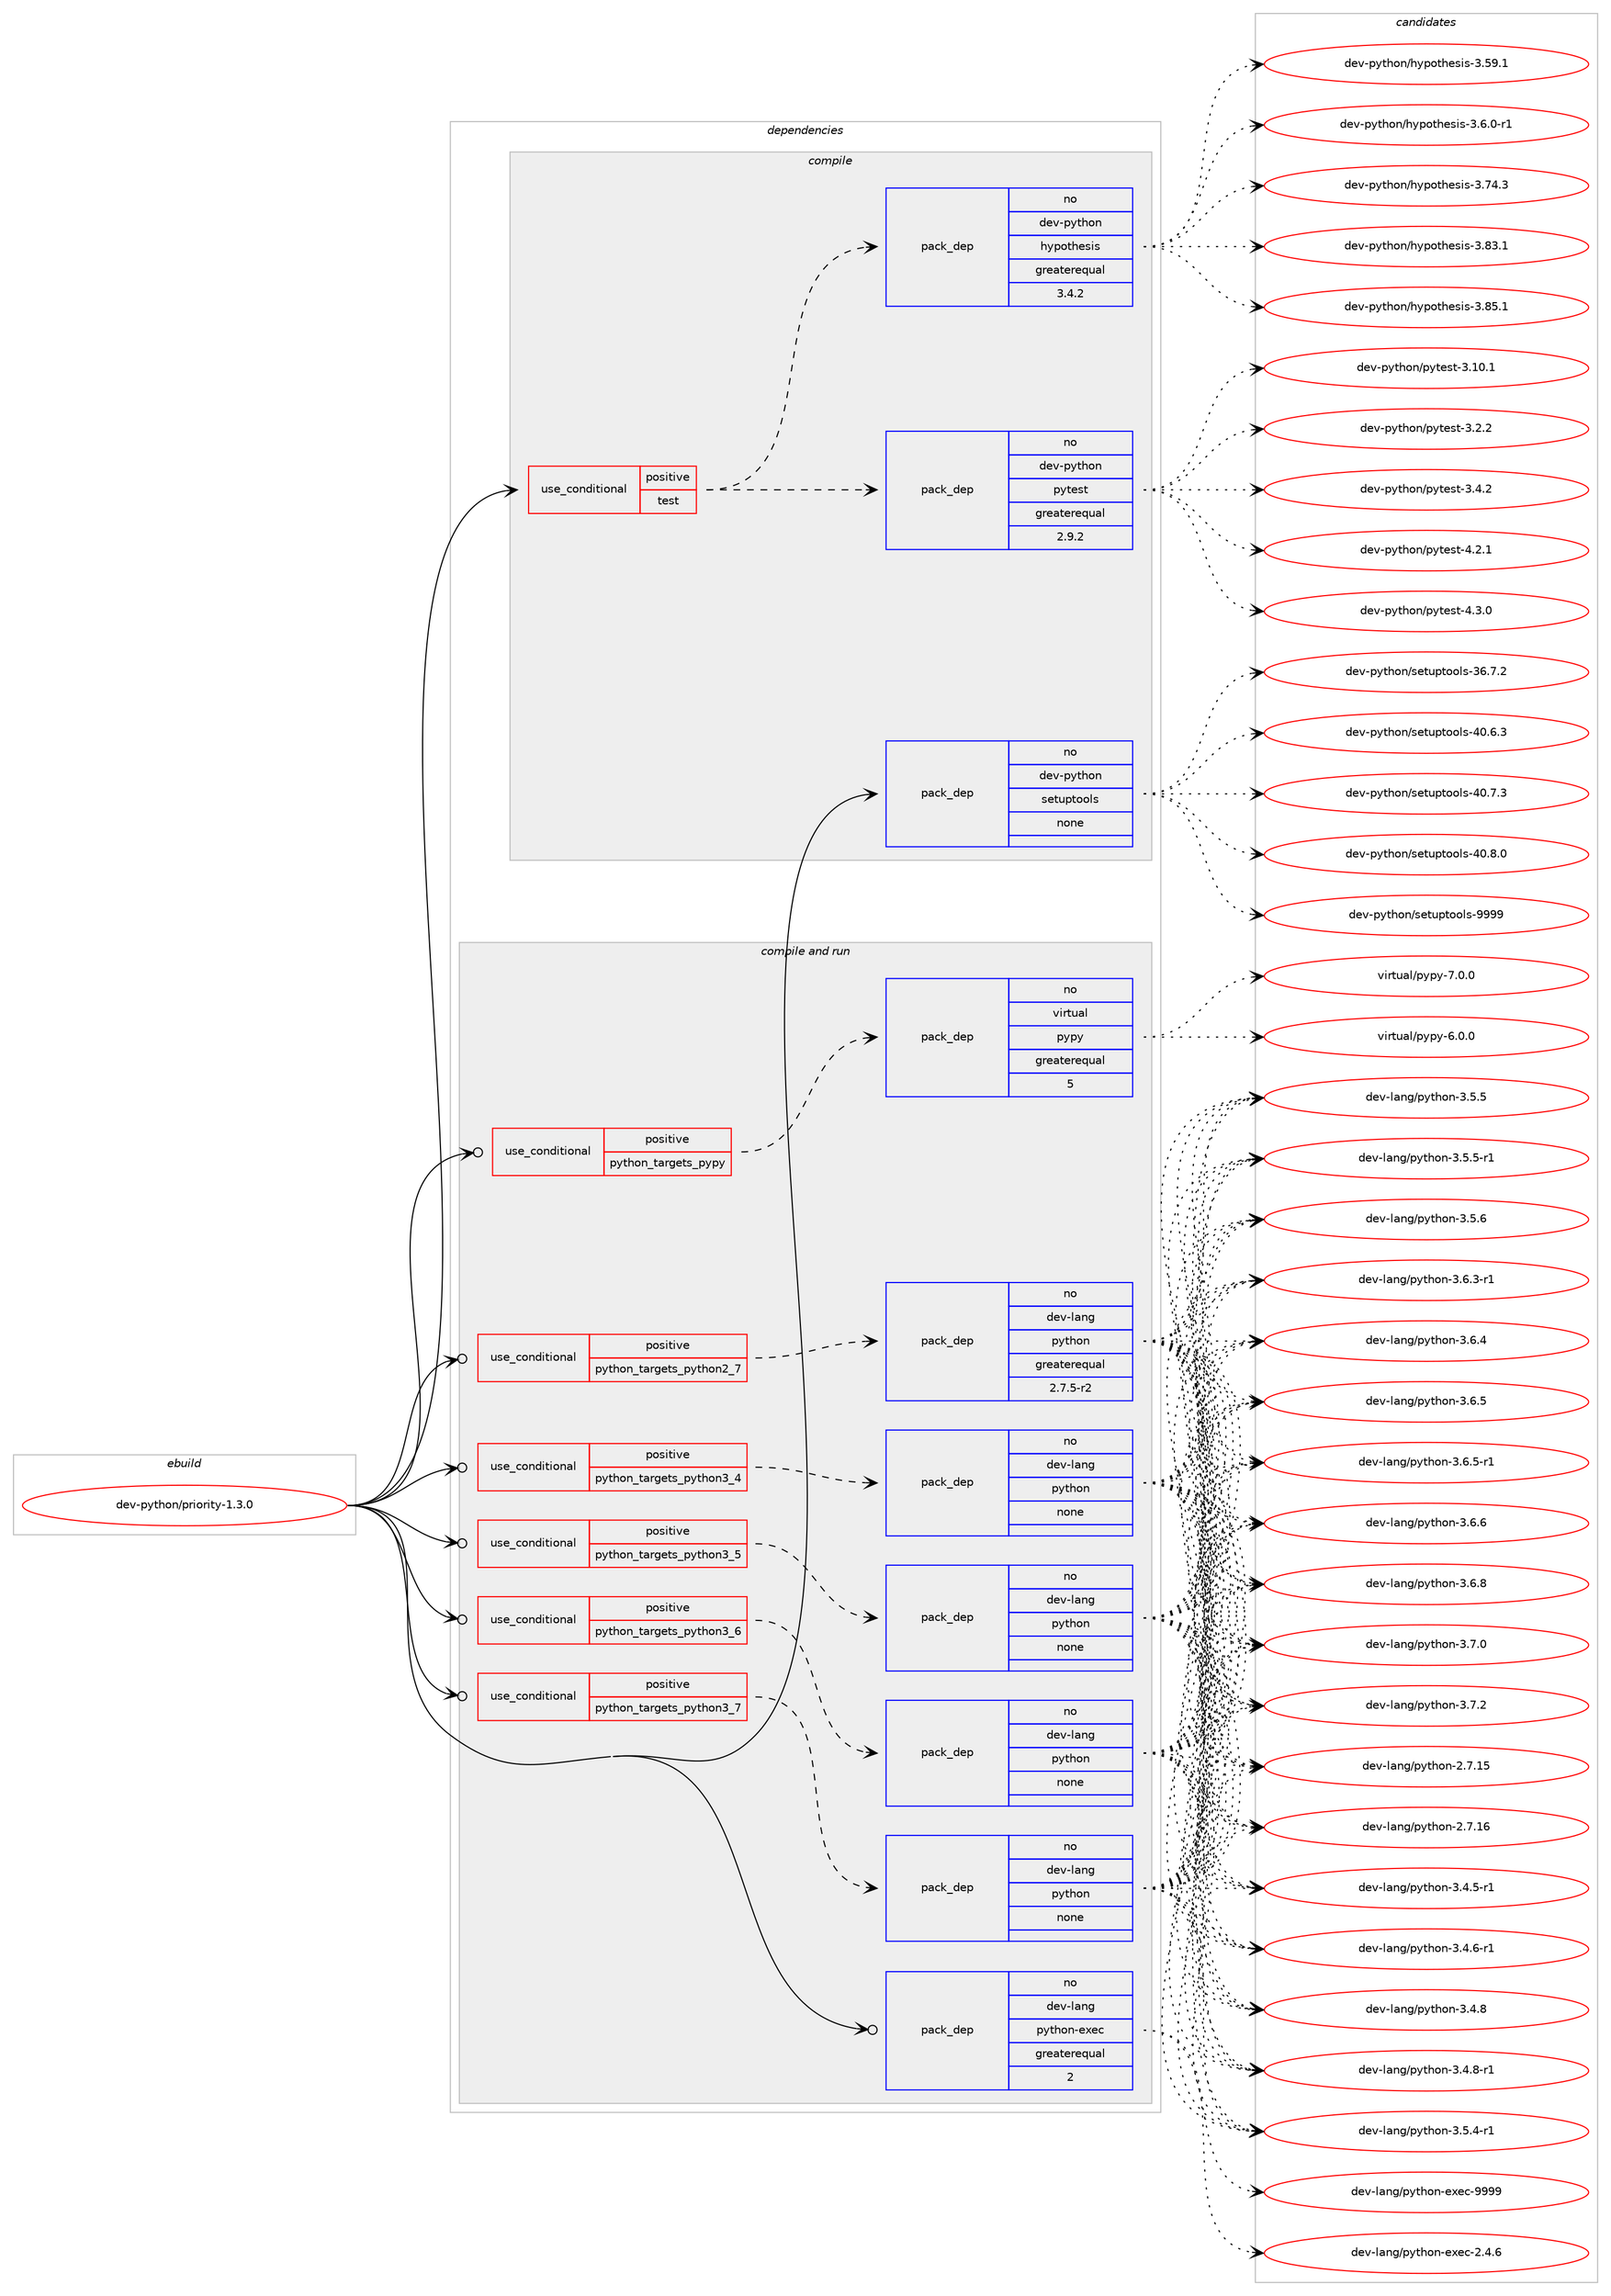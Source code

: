 digraph prolog {

# *************
# Graph options
# *************

newrank=true;
concentrate=true;
compound=true;
graph [rankdir=LR,fontname=Helvetica,fontsize=10,ranksep=1.5];#, ranksep=2.5, nodesep=0.2];
edge  [arrowhead=vee];
node  [fontname=Helvetica,fontsize=10];

# **********
# The ebuild
# **********

subgraph cluster_leftcol {
color=gray;
rank=same;
label=<<i>ebuild</i>>;
id [label="dev-python/priority-1.3.0", color=red, width=4, href="../dev-python/priority-1.3.0.svg"];
}

# ****************
# The dependencies
# ****************

subgraph cluster_midcol {
color=gray;
label=<<i>dependencies</i>>;
subgraph cluster_compile {
fillcolor="#eeeeee";
style=filled;
label=<<i>compile</i>>;
subgraph cond379804 {
dependency1426462 [label=<<TABLE BORDER="0" CELLBORDER="1" CELLSPACING="0" CELLPADDING="4"><TR><TD ROWSPAN="3" CELLPADDING="10">use_conditional</TD></TR><TR><TD>positive</TD></TR><TR><TD>test</TD></TR></TABLE>>, shape=none, color=red];
subgraph pack1023348 {
dependency1426463 [label=<<TABLE BORDER="0" CELLBORDER="1" CELLSPACING="0" CELLPADDING="4" WIDTH="220"><TR><TD ROWSPAN="6" CELLPADDING="30">pack_dep</TD></TR><TR><TD WIDTH="110">no</TD></TR><TR><TD>dev-python</TD></TR><TR><TD>pytest</TD></TR><TR><TD>greaterequal</TD></TR><TR><TD>2.9.2</TD></TR></TABLE>>, shape=none, color=blue];
}
dependency1426462:e -> dependency1426463:w [weight=20,style="dashed",arrowhead="vee"];
subgraph pack1023349 {
dependency1426464 [label=<<TABLE BORDER="0" CELLBORDER="1" CELLSPACING="0" CELLPADDING="4" WIDTH="220"><TR><TD ROWSPAN="6" CELLPADDING="30">pack_dep</TD></TR><TR><TD WIDTH="110">no</TD></TR><TR><TD>dev-python</TD></TR><TR><TD>hypothesis</TD></TR><TR><TD>greaterequal</TD></TR><TR><TD>3.4.2</TD></TR></TABLE>>, shape=none, color=blue];
}
dependency1426462:e -> dependency1426464:w [weight=20,style="dashed",arrowhead="vee"];
}
id:e -> dependency1426462:w [weight=20,style="solid",arrowhead="vee"];
subgraph pack1023350 {
dependency1426465 [label=<<TABLE BORDER="0" CELLBORDER="1" CELLSPACING="0" CELLPADDING="4" WIDTH="220"><TR><TD ROWSPAN="6" CELLPADDING="30">pack_dep</TD></TR><TR><TD WIDTH="110">no</TD></TR><TR><TD>dev-python</TD></TR><TR><TD>setuptools</TD></TR><TR><TD>none</TD></TR><TR><TD></TD></TR></TABLE>>, shape=none, color=blue];
}
id:e -> dependency1426465:w [weight=20,style="solid",arrowhead="vee"];
}
subgraph cluster_compileandrun {
fillcolor="#eeeeee";
style=filled;
label=<<i>compile and run</i>>;
subgraph cond379805 {
dependency1426466 [label=<<TABLE BORDER="0" CELLBORDER="1" CELLSPACING="0" CELLPADDING="4"><TR><TD ROWSPAN="3" CELLPADDING="10">use_conditional</TD></TR><TR><TD>positive</TD></TR><TR><TD>python_targets_pypy</TD></TR></TABLE>>, shape=none, color=red];
subgraph pack1023351 {
dependency1426467 [label=<<TABLE BORDER="0" CELLBORDER="1" CELLSPACING="0" CELLPADDING="4" WIDTH="220"><TR><TD ROWSPAN="6" CELLPADDING="30">pack_dep</TD></TR><TR><TD WIDTH="110">no</TD></TR><TR><TD>virtual</TD></TR><TR><TD>pypy</TD></TR><TR><TD>greaterequal</TD></TR><TR><TD>5</TD></TR></TABLE>>, shape=none, color=blue];
}
dependency1426466:e -> dependency1426467:w [weight=20,style="dashed",arrowhead="vee"];
}
id:e -> dependency1426466:w [weight=20,style="solid",arrowhead="odotvee"];
subgraph cond379806 {
dependency1426468 [label=<<TABLE BORDER="0" CELLBORDER="1" CELLSPACING="0" CELLPADDING="4"><TR><TD ROWSPAN="3" CELLPADDING="10">use_conditional</TD></TR><TR><TD>positive</TD></TR><TR><TD>python_targets_python2_7</TD></TR></TABLE>>, shape=none, color=red];
subgraph pack1023352 {
dependency1426469 [label=<<TABLE BORDER="0" CELLBORDER="1" CELLSPACING="0" CELLPADDING="4" WIDTH="220"><TR><TD ROWSPAN="6" CELLPADDING="30">pack_dep</TD></TR><TR><TD WIDTH="110">no</TD></TR><TR><TD>dev-lang</TD></TR><TR><TD>python</TD></TR><TR><TD>greaterequal</TD></TR><TR><TD>2.7.5-r2</TD></TR></TABLE>>, shape=none, color=blue];
}
dependency1426468:e -> dependency1426469:w [weight=20,style="dashed",arrowhead="vee"];
}
id:e -> dependency1426468:w [weight=20,style="solid",arrowhead="odotvee"];
subgraph cond379807 {
dependency1426470 [label=<<TABLE BORDER="0" CELLBORDER="1" CELLSPACING="0" CELLPADDING="4"><TR><TD ROWSPAN="3" CELLPADDING="10">use_conditional</TD></TR><TR><TD>positive</TD></TR><TR><TD>python_targets_python3_4</TD></TR></TABLE>>, shape=none, color=red];
subgraph pack1023353 {
dependency1426471 [label=<<TABLE BORDER="0" CELLBORDER="1" CELLSPACING="0" CELLPADDING="4" WIDTH="220"><TR><TD ROWSPAN="6" CELLPADDING="30">pack_dep</TD></TR><TR><TD WIDTH="110">no</TD></TR><TR><TD>dev-lang</TD></TR><TR><TD>python</TD></TR><TR><TD>none</TD></TR><TR><TD></TD></TR></TABLE>>, shape=none, color=blue];
}
dependency1426470:e -> dependency1426471:w [weight=20,style="dashed",arrowhead="vee"];
}
id:e -> dependency1426470:w [weight=20,style="solid",arrowhead="odotvee"];
subgraph cond379808 {
dependency1426472 [label=<<TABLE BORDER="0" CELLBORDER="1" CELLSPACING="0" CELLPADDING="4"><TR><TD ROWSPAN="3" CELLPADDING="10">use_conditional</TD></TR><TR><TD>positive</TD></TR><TR><TD>python_targets_python3_5</TD></TR></TABLE>>, shape=none, color=red];
subgraph pack1023354 {
dependency1426473 [label=<<TABLE BORDER="0" CELLBORDER="1" CELLSPACING="0" CELLPADDING="4" WIDTH="220"><TR><TD ROWSPAN="6" CELLPADDING="30">pack_dep</TD></TR><TR><TD WIDTH="110">no</TD></TR><TR><TD>dev-lang</TD></TR><TR><TD>python</TD></TR><TR><TD>none</TD></TR><TR><TD></TD></TR></TABLE>>, shape=none, color=blue];
}
dependency1426472:e -> dependency1426473:w [weight=20,style="dashed",arrowhead="vee"];
}
id:e -> dependency1426472:w [weight=20,style="solid",arrowhead="odotvee"];
subgraph cond379809 {
dependency1426474 [label=<<TABLE BORDER="0" CELLBORDER="1" CELLSPACING="0" CELLPADDING="4"><TR><TD ROWSPAN="3" CELLPADDING="10">use_conditional</TD></TR><TR><TD>positive</TD></TR><TR><TD>python_targets_python3_6</TD></TR></TABLE>>, shape=none, color=red];
subgraph pack1023355 {
dependency1426475 [label=<<TABLE BORDER="0" CELLBORDER="1" CELLSPACING="0" CELLPADDING="4" WIDTH="220"><TR><TD ROWSPAN="6" CELLPADDING="30">pack_dep</TD></TR><TR><TD WIDTH="110">no</TD></TR><TR><TD>dev-lang</TD></TR><TR><TD>python</TD></TR><TR><TD>none</TD></TR><TR><TD></TD></TR></TABLE>>, shape=none, color=blue];
}
dependency1426474:e -> dependency1426475:w [weight=20,style="dashed",arrowhead="vee"];
}
id:e -> dependency1426474:w [weight=20,style="solid",arrowhead="odotvee"];
subgraph cond379810 {
dependency1426476 [label=<<TABLE BORDER="0" CELLBORDER="1" CELLSPACING="0" CELLPADDING="4"><TR><TD ROWSPAN="3" CELLPADDING="10">use_conditional</TD></TR><TR><TD>positive</TD></TR><TR><TD>python_targets_python3_7</TD></TR></TABLE>>, shape=none, color=red];
subgraph pack1023356 {
dependency1426477 [label=<<TABLE BORDER="0" CELLBORDER="1" CELLSPACING="0" CELLPADDING="4" WIDTH="220"><TR><TD ROWSPAN="6" CELLPADDING="30">pack_dep</TD></TR><TR><TD WIDTH="110">no</TD></TR><TR><TD>dev-lang</TD></TR><TR><TD>python</TD></TR><TR><TD>none</TD></TR><TR><TD></TD></TR></TABLE>>, shape=none, color=blue];
}
dependency1426476:e -> dependency1426477:w [weight=20,style="dashed",arrowhead="vee"];
}
id:e -> dependency1426476:w [weight=20,style="solid",arrowhead="odotvee"];
subgraph pack1023357 {
dependency1426478 [label=<<TABLE BORDER="0" CELLBORDER="1" CELLSPACING="0" CELLPADDING="4" WIDTH="220"><TR><TD ROWSPAN="6" CELLPADDING="30">pack_dep</TD></TR><TR><TD WIDTH="110">no</TD></TR><TR><TD>dev-lang</TD></TR><TR><TD>python-exec</TD></TR><TR><TD>greaterequal</TD></TR><TR><TD>2</TD></TR></TABLE>>, shape=none, color=blue];
}
id:e -> dependency1426478:w [weight=20,style="solid",arrowhead="odotvee"];
}
subgraph cluster_run {
fillcolor="#eeeeee";
style=filled;
label=<<i>run</i>>;
}
}

# **************
# The candidates
# **************

subgraph cluster_choices {
rank=same;
color=gray;
label=<<i>candidates</i>>;

subgraph choice1023348 {
color=black;
nodesep=1;
choice100101118451121211161041111104711212111610111511645514649484649 [label="dev-python/pytest-3.10.1", color=red, width=4,href="../dev-python/pytest-3.10.1.svg"];
choice1001011184511212111610411111047112121116101115116455146504650 [label="dev-python/pytest-3.2.2", color=red, width=4,href="../dev-python/pytest-3.2.2.svg"];
choice1001011184511212111610411111047112121116101115116455146524650 [label="dev-python/pytest-3.4.2", color=red, width=4,href="../dev-python/pytest-3.4.2.svg"];
choice1001011184511212111610411111047112121116101115116455246504649 [label="dev-python/pytest-4.2.1", color=red, width=4,href="../dev-python/pytest-4.2.1.svg"];
choice1001011184511212111610411111047112121116101115116455246514648 [label="dev-python/pytest-4.3.0", color=red, width=4,href="../dev-python/pytest-4.3.0.svg"];
dependency1426463:e -> choice100101118451121211161041111104711212111610111511645514649484649:w [style=dotted,weight="100"];
dependency1426463:e -> choice1001011184511212111610411111047112121116101115116455146504650:w [style=dotted,weight="100"];
dependency1426463:e -> choice1001011184511212111610411111047112121116101115116455146524650:w [style=dotted,weight="100"];
dependency1426463:e -> choice1001011184511212111610411111047112121116101115116455246504649:w [style=dotted,weight="100"];
dependency1426463:e -> choice1001011184511212111610411111047112121116101115116455246514648:w [style=dotted,weight="100"];
}
subgraph choice1023349 {
color=black;
nodesep=1;
choice100101118451121211161041111104710412111211111610410111510511545514653574649 [label="dev-python/hypothesis-3.59.1", color=red, width=4,href="../dev-python/hypothesis-3.59.1.svg"];
choice10010111845112121116104111110471041211121111161041011151051154551465446484511449 [label="dev-python/hypothesis-3.6.0-r1", color=red, width=4,href="../dev-python/hypothesis-3.6.0-r1.svg"];
choice100101118451121211161041111104710412111211111610410111510511545514655524651 [label="dev-python/hypothesis-3.74.3", color=red, width=4,href="../dev-python/hypothesis-3.74.3.svg"];
choice100101118451121211161041111104710412111211111610410111510511545514656514649 [label="dev-python/hypothesis-3.83.1", color=red, width=4,href="../dev-python/hypothesis-3.83.1.svg"];
choice100101118451121211161041111104710412111211111610410111510511545514656534649 [label="dev-python/hypothesis-3.85.1", color=red, width=4,href="../dev-python/hypothesis-3.85.1.svg"];
dependency1426464:e -> choice100101118451121211161041111104710412111211111610410111510511545514653574649:w [style=dotted,weight="100"];
dependency1426464:e -> choice10010111845112121116104111110471041211121111161041011151051154551465446484511449:w [style=dotted,weight="100"];
dependency1426464:e -> choice100101118451121211161041111104710412111211111610410111510511545514655524651:w [style=dotted,weight="100"];
dependency1426464:e -> choice100101118451121211161041111104710412111211111610410111510511545514656514649:w [style=dotted,weight="100"];
dependency1426464:e -> choice100101118451121211161041111104710412111211111610410111510511545514656534649:w [style=dotted,weight="100"];
}
subgraph choice1023350 {
color=black;
nodesep=1;
choice100101118451121211161041111104711510111611711211611111110811545515446554650 [label="dev-python/setuptools-36.7.2", color=red, width=4,href="../dev-python/setuptools-36.7.2.svg"];
choice100101118451121211161041111104711510111611711211611111110811545524846544651 [label="dev-python/setuptools-40.6.3", color=red, width=4,href="../dev-python/setuptools-40.6.3.svg"];
choice100101118451121211161041111104711510111611711211611111110811545524846554651 [label="dev-python/setuptools-40.7.3", color=red, width=4,href="../dev-python/setuptools-40.7.3.svg"];
choice100101118451121211161041111104711510111611711211611111110811545524846564648 [label="dev-python/setuptools-40.8.0", color=red, width=4,href="../dev-python/setuptools-40.8.0.svg"];
choice10010111845112121116104111110471151011161171121161111111081154557575757 [label="dev-python/setuptools-9999", color=red, width=4,href="../dev-python/setuptools-9999.svg"];
dependency1426465:e -> choice100101118451121211161041111104711510111611711211611111110811545515446554650:w [style=dotted,weight="100"];
dependency1426465:e -> choice100101118451121211161041111104711510111611711211611111110811545524846544651:w [style=dotted,weight="100"];
dependency1426465:e -> choice100101118451121211161041111104711510111611711211611111110811545524846554651:w [style=dotted,weight="100"];
dependency1426465:e -> choice100101118451121211161041111104711510111611711211611111110811545524846564648:w [style=dotted,weight="100"];
dependency1426465:e -> choice10010111845112121116104111110471151011161171121161111111081154557575757:w [style=dotted,weight="100"];
}
subgraph choice1023351 {
color=black;
nodesep=1;
choice1181051141161179710847112121112121455446484648 [label="virtual/pypy-6.0.0", color=red, width=4,href="../virtual/pypy-6.0.0.svg"];
choice1181051141161179710847112121112121455546484648 [label="virtual/pypy-7.0.0", color=red, width=4,href="../virtual/pypy-7.0.0.svg"];
dependency1426467:e -> choice1181051141161179710847112121112121455446484648:w [style=dotted,weight="100"];
dependency1426467:e -> choice1181051141161179710847112121112121455546484648:w [style=dotted,weight="100"];
}
subgraph choice1023352 {
color=black;
nodesep=1;
choice10010111845108971101034711212111610411111045504655464953 [label="dev-lang/python-2.7.15", color=red, width=4,href="../dev-lang/python-2.7.15.svg"];
choice10010111845108971101034711212111610411111045504655464954 [label="dev-lang/python-2.7.16", color=red, width=4,href="../dev-lang/python-2.7.16.svg"];
choice1001011184510897110103471121211161041111104551465246534511449 [label="dev-lang/python-3.4.5-r1", color=red, width=4,href="../dev-lang/python-3.4.5-r1.svg"];
choice1001011184510897110103471121211161041111104551465246544511449 [label="dev-lang/python-3.4.6-r1", color=red, width=4,href="../dev-lang/python-3.4.6-r1.svg"];
choice100101118451089711010347112121116104111110455146524656 [label="dev-lang/python-3.4.8", color=red, width=4,href="../dev-lang/python-3.4.8.svg"];
choice1001011184510897110103471121211161041111104551465246564511449 [label="dev-lang/python-3.4.8-r1", color=red, width=4,href="../dev-lang/python-3.4.8-r1.svg"];
choice1001011184510897110103471121211161041111104551465346524511449 [label="dev-lang/python-3.5.4-r1", color=red, width=4,href="../dev-lang/python-3.5.4-r1.svg"];
choice100101118451089711010347112121116104111110455146534653 [label="dev-lang/python-3.5.5", color=red, width=4,href="../dev-lang/python-3.5.5.svg"];
choice1001011184510897110103471121211161041111104551465346534511449 [label="dev-lang/python-3.5.5-r1", color=red, width=4,href="../dev-lang/python-3.5.5-r1.svg"];
choice100101118451089711010347112121116104111110455146534654 [label="dev-lang/python-3.5.6", color=red, width=4,href="../dev-lang/python-3.5.6.svg"];
choice1001011184510897110103471121211161041111104551465446514511449 [label="dev-lang/python-3.6.3-r1", color=red, width=4,href="../dev-lang/python-3.6.3-r1.svg"];
choice100101118451089711010347112121116104111110455146544652 [label="dev-lang/python-3.6.4", color=red, width=4,href="../dev-lang/python-3.6.4.svg"];
choice100101118451089711010347112121116104111110455146544653 [label="dev-lang/python-3.6.5", color=red, width=4,href="../dev-lang/python-3.6.5.svg"];
choice1001011184510897110103471121211161041111104551465446534511449 [label="dev-lang/python-3.6.5-r1", color=red, width=4,href="../dev-lang/python-3.6.5-r1.svg"];
choice100101118451089711010347112121116104111110455146544654 [label="dev-lang/python-3.6.6", color=red, width=4,href="../dev-lang/python-3.6.6.svg"];
choice100101118451089711010347112121116104111110455146544656 [label="dev-lang/python-3.6.8", color=red, width=4,href="../dev-lang/python-3.6.8.svg"];
choice100101118451089711010347112121116104111110455146554648 [label="dev-lang/python-3.7.0", color=red, width=4,href="../dev-lang/python-3.7.0.svg"];
choice100101118451089711010347112121116104111110455146554650 [label="dev-lang/python-3.7.2", color=red, width=4,href="../dev-lang/python-3.7.2.svg"];
dependency1426469:e -> choice10010111845108971101034711212111610411111045504655464953:w [style=dotted,weight="100"];
dependency1426469:e -> choice10010111845108971101034711212111610411111045504655464954:w [style=dotted,weight="100"];
dependency1426469:e -> choice1001011184510897110103471121211161041111104551465246534511449:w [style=dotted,weight="100"];
dependency1426469:e -> choice1001011184510897110103471121211161041111104551465246544511449:w [style=dotted,weight="100"];
dependency1426469:e -> choice100101118451089711010347112121116104111110455146524656:w [style=dotted,weight="100"];
dependency1426469:e -> choice1001011184510897110103471121211161041111104551465246564511449:w [style=dotted,weight="100"];
dependency1426469:e -> choice1001011184510897110103471121211161041111104551465346524511449:w [style=dotted,weight="100"];
dependency1426469:e -> choice100101118451089711010347112121116104111110455146534653:w [style=dotted,weight="100"];
dependency1426469:e -> choice1001011184510897110103471121211161041111104551465346534511449:w [style=dotted,weight="100"];
dependency1426469:e -> choice100101118451089711010347112121116104111110455146534654:w [style=dotted,weight="100"];
dependency1426469:e -> choice1001011184510897110103471121211161041111104551465446514511449:w [style=dotted,weight="100"];
dependency1426469:e -> choice100101118451089711010347112121116104111110455146544652:w [style=dotted,weight="100"];
dependency1426469:e -> choice100101118451089711010347112121116104111110455146544653:w [style=dotted,weight="100"];
dependency1426469:e -> choice1001011184510897110103471121211161041111104551465446534511449:w [style=dotted,weight="100"];
dependency1426469:e -> choice100101118451089711010347112121116104111110455146544654:w [style=dotted,weight="100"];
dependency1426469:e -> choice100101118451089711010347112121116104111110455146544656:w [style=dotted,weight="100"];
dependency1426469:e -> choice100101118451089711010347112121116104111110455146554648:w [style=dotted,weight="100"];
dependency1426469:e -> choice100101118451089711010347112121116104111110455146554650:w [style=dotted,weight="100"];
}
subgraph choice1023353 {
color=black;
nodesep=1;
choice10010111845108971101034711212111610411111045504655464953 [label="dev-lang/python-2.7.15", color=red, width=4,href="../dev-lang/python-2.7.15.svg"];
choice10010111845108971101034711212111610411111045504655464954 [label="dev-lang/python-2.7.16", color=red, width=4,href="../dev-lang/python-2.7.16.svg"];
choice1001011184510897110103471121211161041111104551465246534511449 [label="dev-lang/python-3.4.5-r1", color=red, width=4,href="../dev-lang/python-3.4.5-r1.svg"];
choice1001011184510897110103471121211161041111104551465246544511449 [label="dev-lang/python-3.4.6-r1", color=red, width=4,href="../dev-lang/python-3.4.6-r1.svg"];
choice100101118451089711010347112121116104111110455146524656 [label="dev-lang/python-3.4.8", color=red, width=4,href="../dev-lang/python-3.4.8.svg"];
choice1001011184510897110103471121211161041111104551465246564511449 [label="dev-lang/python-3.4.8-r1", color=red, width=4,href="../dev-lang/python-3.4.8-r1.svg"];
choice1001011184510897110103471121211161041111104551465346524511449 [label="dev-lang/python-3.5.4-r1", color=red, width=4,href="../dev-lang/python-3.5.4-r1.svg"];
choice100101118451089711010347112121116104111110455146534653 [label="dev-lang/python-3.5.5", color=red, width=4,href="../dev-lang/python-3.5.5.svg"];
choice1001011184510897110103471121211161041111104551465346534511449 [label="dev-lang/python-3.5.5-r1", color=red, width=4,href="../dev-lang/python-3.5.5-r1.svg"];
choice100101118451089711010347112121116104111110455146534654 [label="dev-lang/python-3.5.6", color=red, width=4,href="../dev-lang/python-3.5.6.svg"];
choice1001011184510897110103471121211161041111104551465446514511449 [label="dev-lang/python-3.6.3-r1", color=red, width=4,href="../dev-lang/python-3.6.3-r1.svg"];
choice100101118451089711010347112121116104111110455146544652 [label="dev-lang/python-3.6.4", color=red, width=4,href="../dev-lang/python-3.6.4.svg"];
choice100101118451089711010347112121116104111110455146544653 [label="dev-lang/python-3.6.5", color=red, width=4,href="../dev-lang/python-3.6.5.svg"];
choice1001011184510897110103471121211161041111104551465446534511449 [label="dev-lang/python-3.6.5-r1", color=red, width=4,href="../dev-lang/python-3.6.5-r1.svg"];
choice100101118451089711010347112121116104111110455146544654 [label="dev-lang/python-3.6.6", color=red, width=4,href="../dev-lang/python-3.6.6.svg"];
choice100101118451089711010347112121116104111110455146544656 [label="dev-lang/python-3.6.8", color=red, width=4,href="../dev-lang/python-3.6.8.svg"];
choice100101118451089711010347112121116104111110455146554648 [label="dev-lang/python-3.7.0", color=red, width=4,href="../dev-lang/python-3.7.0.svg"];
choice100101118451089711010347112121116104111110455146554650 [label="dev-lang/python-3.7.2", color=red, width=4,href="../dev-lang/python-3.7.2.svg"];
dependency1426471:e -> choice10010111845108971101034711212111610411111045504655464953:w [style=dotted,weight="100"];
dependency1426471:e -> choice10010111845108971101034711212111610411111045504655464954:w [style=dotted,weight="100"];
dependency1426471:e -> choice1001011184510897110103471121211161041111104551465246534511449:w [style=dotted,weight="100"];
dependency1426471:e -> choice1001011184510897110103471121211161041111104551465246544511449:w [style=dotted,weight="100"];
dependency1426471:e -> choice100101118451089711010347112121116104111110455146524656:w [style=dotted,weight="100"];
dependency1426471:e -> choice1001011184510897110103471121211161041111104551465246564511449:w [style=dotted,weight="100"];
dependency1426471:e -> choice1001011184510897110103471121211161041111104551465346524511449:w [style=dotted,weight="100"];
dependency1426471:e -> choice100101118451089711010347112121116104111110455146534653:w [style=dotted,weight="100"];
dependency1426471:e -> choice1001011184510897110103471121211161041111104551465346534511449:w [style=dotted,weight="100"];
dependency1426471:e -> choice100101118451089711010347112121116104111110455146534654:w [style=dotted,weight="100"];
dependency1426471:e -> choice1001011184510897110103471121211161041111104551465446514511449:w [style=dotted,weight="100"];
dependency1426471:e -> choice100101118451089711010347112121116104111110455146544652:w [style=dotted,weight="100"];
dependency1426471:e -> choice100101118451089711010347112121116104111110455146544653:w [style=dotted,weight="100"];
dependency1426471:e -> choice1001011184510897110103471121211161041111104551465446534511449:w [style=dotted,weight="100"];
dependency1426471:e -> choice100101118451089711010347112121116104111110455146544654:w [style=dotted,weight="100"];
dependency1426471:e -> choice100101118451089711010347112121116104111110455146544656:w [style=dotted,weight="100"];
dependency1426471:e -> choice100101118451089711010347112121116104111110455146554648:w [style=dotted,weight="100"];
dependency1426471:e -> choice100101118451089711010347112121116104111110455146554650:w [style=dotted,weight="100"];
}
subgraph choice1023354 {
color=black;
nodesep=1;
choice10010111845108971101034711212111610411111045504655464953 [label="dev-lang/python-2.7.15", color=red, width=4,href="../dev-lang/python-2.7.15.svg"];
choice10010111845108971101034711212111610411111045504655464954 [label="dev-lang/python-2.7.16", color=red, width=4,href="../dev-lang/python-2.7.16.svg"];
choice1001011184510897110103471121211161041111104551465246534511449 [label="dev-lang/python-3.4.5-r1", color=red, width=4,href="../dev-lang/python-3.4.5-r1.svg"];
choice1001011184510897110103471121211161041111104551465246544511449 [label="dev-lang/python-3.4.6-r1", color=red, width=4,href="../dev-lang/python-3.4.6-r1.svg"];
choice100101118451089711010347112121116104111110455146524656 [label="dev-lang/python-3.4.8", color=red, width=4,href="../dev-lang/python-3.4.8.svg"];
choice1001011184510897110103471121211161041111104551465246564511449 [label="dev-lang/python-3.4.8-r1", color=red, width=4,href="../dev-lang/python-3.4.8-r1.svg"];
choice1001011184510897110103471121211161041111104551465346524511449 [label="dev-lang/python-3.5.4-r1", color=red, width=4,href="../dev-lang/python-3.5.4-r1.svg"];
choice100101118451089711010347112121116104111110455146534653 [label="dev-lang/python-3.5.5", color=red, width=4,href="../dev-lang/python-3.5.5.svg"];
choice1001011184510897110103471121211161041111104551465346534511449 [label="dev-lang/python-3.5.5-r1", color=red, width=4,href="../dev-lang/python-3.5.5-r1.svg"];
choice100101118451089711010347112121116104111110455146534654 [label="dev-lang/python-3.5.6", color=red, width=4,href="../dev-lang/python-3.5.6.svg"];
choice1001011184510897110103471121211161041111104551465446514511449 [label="dev-lang/python-3.6.3-r1", color=red, width=4,href="../dev-lang/python-3.6.3-r1.svg"];
choice100101118451089711010347112121116104111110455146544652 [label="dev-lang/python-3.6.4", color=red, width=4,href="../dev-lang/python-3.6.4.svg"];
choice100101118451089711010347112121116104111110455146544653 [label="dev-lang/python-3.6.5", color=red, width=4,href="../dev-lang/python-3.6.5.svg"];
choice1001011184510897110103471121211161041111104551465446534511449 [label="dev-lang/python-3.6.5-r1", color=red, width=4,href="../dev-lang/python-3.6.5-r1.svg"];
choice100101118451089711010347112121116104111110455146544654 [label="dev-lang/python-3.6.6", color=red, width=4,href="../dev-lang/python-3.6.6.svg"];
choice100101118451089711010347112121116104111110455146544656 [label="dev-lang/python-3.6.8", color=red, width=4,href="../dev-lang/python-3.6.8.svg"];
choice100101118451089711010347112121116104111110455146554648 [label="dev-lang/python-3.7.0", color=red, width=4,href="../dev-lang/python-3.7.0.svg"];
choice100101118451089711010347112121116104111110455146554650 [label="dev-lang/python-3.7.2", color=red, width=4,href="../dev-lang/python-3.7.2.svg"];
dependency1426473:e -> choice10010111845108971101034711212111610411111045504655464953:w [style=dotted,weight="100"];
dependency1426473:e -> choice10010111845108971101034711212111610411111045504655464954:w [style=dotted,weight="100"];
dependency1426473:e -> choice1001011184510897110103471121211161041111104551465246534511449:w [style=dotted,weight="100"];
dependency1426473:e -> choice1001011184510897110103471121211161041111104551465246544511449:w [style=dotted,weight="100"];
dependency1426473:e -> choice100101118451089711010347112121116104111110455146524656:w [style=dotted,weight="100"];
dependency1426473:e -> choice1001011184510897110103471121211161041111104551465246564511449:w [style=dotted,weight="100"];
dependency1426473:e -> choice1001011184510897110103471121211161041111104551465346524511449:w [style=dotted,weight="100"];
dependency1426473:e -> choice100101118451089711010347112121116104111110455146534653:w [style=dotted,weight="100"];
dependency1426473:e -> choice1001011184510897110103471121211161041111104551465346534511449:w [style=dotted,weight="100"];
dependency1426473:e -> choice100101118451089711010347112121116104111110455146534654:w [style=dotted,weight="100"];
dependency1426473:e -> choice1001011184510897110103471121211161041111104551465446514511449:w [style=dotted,weight="100"];
dependency1426473:e -> choice100101118451089711010347112121116104111110455146544652:w [style=dotted,weight="100"];
dependency1426473:e -> choice100101118451089711010347112121116104111110455146544653:w [style=dotted,weight="100"];
dependency1426473:e -> choice1001011184510897110103471121211161041111104551465446534511449:w [style=dotted,weight="100"];
dependency1426473:e -> choice100101118451089711010347112121116104111110455146544654:w [style=dotted,weight="100"];
dependency1426473:e -> choice100101118451089711010347112121116104111110455146544656:w [style=dotted,weight="100"];
dependency1426473:e -> choice100101118451089711010347112121116104111110455146554648:w [style=dotted,weight="100"];
dependency1426473:e -> choice100101118451089711010347112121116104111110455146554650:w [style=dotted,weight="100"];
}
subgraph choice1023355 {
color=black;
nodesep=1;
choice10010111845108971101034711212111610411111045504655464953 [label="dev-lang/python-2.7.15", color=red, width=4,href="../dev-lang/python-2.7.15.svg"];
choice10010111845108971101034711212111610411111045504655464954 [label="dev-lang/python-2.7.16", color=red, width=4,href="../dev-lang/python-2.7.16.svg"];
choice1001011184510897110103471121211161041111104551465246534511449 [label="dev-lang/python-3.4.5-r1", color=red, width=4,href="../dev-lang/python-3.4.5-r1.svg"];
choice1001011184510897110103471121211161041111104551465246544511449 [label="dev-lang/python-3.4.6-r1", color=red, width=4,href="../dev-lang/python-3.4.6-r1.svg"];
choice100101118451089711010347112121116104111110455146524656 [label="dev-lang/python-3.4.8", color=red, width=4,href="../dev-lang/python-3.4.8.svg"];
choice1001011184510897110103471121211161041111104551465246564511449 [label="dev-lang/python-3.4.8-r1", color=red, width=4,href="../dev-lang/python-3.4.8-r1.svg"];
choice1001011184510897110103471121211161041111104551465346524511449 [label="dev-lang/python-3.5.4-r1", color=red, width=4,href="../dev-lang/python-3.5.4-r1.svg"];
choice100101118451089711010347112121116104111110455146534653 [label="dev-lang/python-3.5.5", color=red, width=4,href="../dev-lang/python-3.5.5.svg"];
choice1001011184510897110103471121211161041111104551465346534511449 [label="dev-lang/python-3.5.5-r1", color=red, width=4,href="../dev-lang/python-3.5.5-r1.svg"];
choice100101118451089711010347112121116104111110455146534654 [label="dev-lang/python-3.5.6", color=red, width=4,href="../dev-lang/python-3.5.6.svg"];
choice1001011184510897110103471121211161041111104551465446514511449 [label="dev-lang/python-3.6.3-r1", color=red, width=4,href="../dev-lang/python-3.6.3-r1.svg"];
choice100101118451089711010347112121116104111110455146544652 [label="dev-lang/python-3.6.4", color=red, width=4,href="../dev-lang/python-3.6.4.svg"];
choice100101118451089711010347112121116104111110455146544653 [label="dev-lang/python-3.6.5", color=red, width=4,href="../dev-lang/python-3.6.5.svg"];
choice1001011184510897110103471121211161041111104551465446534511449 [label="dev-lang/python-3.6.5-r1", color=red, width=4,href="../dev-lang/python-3.6.5-r1.svg"];
choice100101118451089711010347112121116104111110455146544654 [label="dev-lang/python-3.6.6", color=red, width=4,href="../dev-lang/python-3.6.6.svg"];
choice100101118451089711010347112121116104111110455146544656 [label="dev-lang/python-3.6.8", color=red, width=4,href="../dev-lang/python-3.6.8.svg"];
choice100101118451089711010347112121116104111110455146554648 [label="dev-lang/python-3.7.0", color=red, width=4,href="../dev-lang/python-3.7.0.svg"];
choice100101118451089711010347112121116104111110455146554650 [label="dev-lang/python-3.7.2", color=red, width=4,href="../dev-lang/python-3.7.2.svg"];
dependency1426475:e -> choice10010111845108971101034711212111610411111045504655464953:w [style=dotted,weight="100"];
dependency1426475:e -> choice10010111845108971101034711212111610411111045504655464954:w [style=dotted,weight="100"];
dependency1426475:e -> choice1001011184510897110103471121211161041111104551465246534511449:w [style=dotted,weight="100"];
dependency1426475:e -> choice1001011184510897110103471121211161041111104551465246544511449:w [style=dotted,weight="100"];
dependency1426475:e -> choice100101118451089711010347112121116104111110455146524656:w [style=dotted,weight="100"];
dependency1426475:e -> choice1001011184510897110103471121211161041111104551465246564511449:w [style=dotted,weight="100"];
dependency1426475:e -> choice1001011184510897110103471121211161041111104551465346524511449:w [style=dotted,weight="100"];
dependency1426475:e -> choice100101118451089711010347112121116104111110455146534653:w [style=dotted,weight="100"];
dependency1426475:e -> choice1001011184510897110103471121211161041111104551465346534511449:w [style=dotted,weight="100"];
dependency1426475:e -> choice100101118451089711010347112121116104111110455146534654:w [style=dotted,weight="100"];
dependency1426475:e -> choice1001011184510897110103471121211161041111104551465446514511449:w [style=dotted,weight="100"];
dependency1426475:e -> choice100101118451089711010347112121116104111110455146544652:w [style=dotted,weight="100"];
dependency1426475:e -> choice100101118451089711010347112121116104111110455146544653:w [style=dotted,weight="100"];
dependency1426475:e -> choice1001011184510897110103471121211161041111104551465446534511449:w [style=dotted,weight="100"];
dependency1426475:e -> choice100101118451089711010347112121116104111110455146544654:w [style=dotted,weight="100"];
dependency1426475:e -> choice100101118451089711010347112121116104111110455146544656:w [style=dotted,weight="100"];
dependency1426475:e -> choice100101118451089711010347112121116104111110455146554648:w [style=dotted,weight="100"];
dependency1426475:e -> choice100101118451089711010347112121116104111110455146554650:w [style=dotted,weight="100"];
}
subgraph choice1023356 {
color=black;
nodesep=1;
choice10010111845108971101034711212111610411111045504655464953 [label="dev-lang/python-2.7.15", color=red, width=4,href="../dev-lang/python-2.7.15.svg"];
choice10010111845108971101034711212111610411111045504655464954 [label="dev-lang/python-2.7.16", color=red, width=4,href="../dev-lang/python-2.7.16.svg"];
choice1001011184510897110103471121211161041111104551465246534511449 [label="dev-lang/python-3.4.5-r1", color=red, width=4,href="../dev-lang/python-3.4.5-r1.svg"];
choice1001011184510897110103471121211161041111104551465246544511449 [label="dev-lang/python-3.4.6-r1", color=red, width=4,href="../dev-lang/python-3.4.6-r1.svg"];
choice100101118451089711010347112121116104111110455146524656 [label="dev-lang/python-3.4.8", color=red, width=4,href="../dev-lang/python-3.4.8.svg"];
choice1001011184510897110103471121211161041111104551465246564511449 [label="dev-lang/python-3.4.8-r1", color=red, width=4,href="../dev-lang/python-3.4.8-r1.svg"];
choice1001011184510897110103471121211161041111104551465346524511449 [label="dev-lang/python-3.5.4-r1", color=red, width=4,href="../dev-lang/python-3.5.4-r1.svg"];
choice100101118451089711010347112121116104111110455146534653 [label="dev-lang/python-3.5.5", color=red, width=4,href="../dev-lang/python-3.5.5.svg"];
choice1001011184510897110103471121211161041111104551465346534511449 [label="dev-lang/python-3.5.5-r1", color=red, width=4,href="../dev-lang/python-3.5.5-r1.svg"];
choice100101118451089711010347112121116104111110455146534654 [label="dev-lang/python-3.5.6", color=red, width=4,href="../dev-lang/python-3.5.6.svg"];
choice1001011184510897110103471121211161041111104551465446514511449 [label="dev-lang/python-3.6.3-r1", color=red, width=4,href="../dev-lang/python-3.6.3-r1.svg"];
choice100101118451089711010347112121116104111110455146544652 [label="dev-lang/python-3.6.4", color=red, width=4,href="../dev-lang/python-3.6.4.svg"];
choice100101118451089711010347112121116104111110455146544653 [label="dev-lang/python-3.6.5", color=red, width=4,href="../dev-lang/python-3.6.5.svg"];
choice1001011184510897110103471121211161041111104551465446534511449 [label="dev-lang/python-3.6.5-r1", color=red, width=4,href="../dev-lang/python-3.6.5-r1.svg"];
choice100101118451089711010347112121116104111110455146544654 [label="dev-lang/python-3.6.6", color=red, width=4,href="../dev-lang/python-3.6.6.svg"];
choice100101118451089711010347112121116104111110455146544656 [label="dev-lang/python-3.6.8", color=red, width=4,href="../dev-lang/python-3.6.8.svg"];
choice100101118451089711010347112121116104111110455146554648 [label="dev-lang/python-3.7.0", color=red, width=4,href="../dev-lang/python-3.7.0.svg"];
choice100101118451089711010347112121116104111110455146554650 [label="dev-lang/python-3.7.2", color=red, width=4,href="../dev-lang/python-3.7.2.svg"];
dependency1426477:e -> choice10010111845108971101034711212111610411111045504655464953:w [style=dotted,weight="100"];
dependency1426477:e -> choice10010111845108971101034711212111610411111045504655464954:w [style=dotted,weight="100"];
dependency1426477:e -> choice1001011184510897110103471121211161041111104551465246534511449:w [style=dotted,weight="100"];
dependency1426477:e -> choice1001011184510897110103471121211161041111104551465246544511449:w [style=dotted,weight="100"];
dependency1426477:e -> choice100101118451089711010347112121116104111110455146524656:w [style=dotted,weight="100"];
dependency1426477:e -> choice1001011184510897110103471121211161041111104551465246564511449:w [style=dotted,weight="100"];
dependency1426477:e -> choice1001011184510897110103471121211161041111104551465346524511449:w [style=dotted,weight="100"];
dependency1426477:e -> choice100101118451089711010347112121116104111110455146534653:w [style=dotted,weight="100"];
dependency1426477:e -> choice1001011184510897110103471121211161041111104551465346534511449:w [style=dotted,weight="100"];
dependency1426477:e -> choice100101118451089711010347112121116104111110455146534654:w [style=dotted,weight="100"];
dependency1426477:e -> choice1001011184510897110103471121211161041111104551465446514511449:w [style=dotted,weight="100"];
dependency1426477:e -> choice100101118451089711010347112121116104111110455146544652:w [style=dotted,weight="100"];
dependency1426477:e -> choice100101118451089711010347112121116104111110455146544653:w [style=dotted,weight="100"];
dependency1426477:e -> choice1001011184510897110103471121211161041111104551465446534511449:w [style=dotted,weight="100"];
dependency1426477:e -> choice100101118451089711010347112121116104111110455146544654:w [style=dotted,weight="100"];
dependency1426477:e -> choice100101118451089711010347112121116104111110455146544656:w [style=dotted,weight="100"];
dependency1426477:e -> choice100101118451089711010347112121116104111110455146554648:w [style=dotted,weight="100"];
dependency1426477:e -> choice100101118451089711010347112121116104111110455146554650:w [style=dotted,weight="100"];
}
subgraph choice1023357 {
color=black;
nodesep=1;
choice1001011184510897110103471121211161041111104510112010199455046524654 [label="dev-lang/python-exec-2.4.6", color=red, width=4,href="../dev-lang/python-exec-2.4.6.svg"];
choice10010111845108971101034711212111610411111045101120101994557575757 [label="dev-lang/python-exec-9999", color=red, width=4,href="../dev-lang/python-exec-9999.svg"];
dependency1426478:e -> choice1001011184510897110103471121211161041111104510112010199455046524654:w [style=dotted,weight="100"];
dependency1426478:e -> choice10010111845108971101034711212111610411111045101120101994557575757:w [style=dotted,weight="100"];
}
}

}

